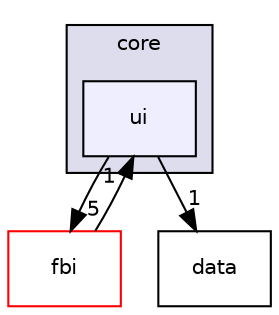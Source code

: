 digraph "source/core/ui" {
  compound=true
  node [ fontsize="10", fontname="Helvetica"];
  edge [ labelfontsize="10", labelfontname="Helvetica"];
  subgraph clusterdir_0d27ce74e9bd514c31e1d63efab6b388 {
    graph [ bgcolor="#ddddee", pencolor="black", label="core" fontname="Helvetica", fontsize="10", URL="dir_0d27ce74e9bd514c31e1d63efab6b388.html"]
  dir_2840079eef535e08814a7cf21efad1e7 [shape=box, label="ui", style="filled", fillcolor="#eeeeff", pencolor="black", URL="dir_2840079eef535e08814a7cf21efad1e7.html"];
  }
  dir_0690d63da931225ca891c72312f79421 [shape=box label="fbi" fillcolor="white" style="filled" color="red" URL="dir_0690d63da931225ca891c72312f79421.html"];
  dir_db113c0609e6f10711d3ba1b83510b30 [shape=box label="data" URL="dir_db113c0609e6f10711d3ba1b83510b30.html"];
  dir_2840079eef535e08814a7cf21efad1e7->dir_0690d63da931225ca891c72312f79421 [headlabel="5", labeldistance=1.5 headhref="dir_000006_000008.html"];
  dir_2840079eef535e08814a7cf21efad1e7->dir_db113c0609e6f10711d3ba1b83510b30 [headlabel="1", labeldistance=1.5 headhref="dir_000006_000005.html"];
  dir_0690d63da931225ca891c72312f79421->dir_2840079eef535e08814a7cf21efad1e7 [headlabel="1", labeldistance=1.5 headhref="dir_000008_000006.html"];
}
